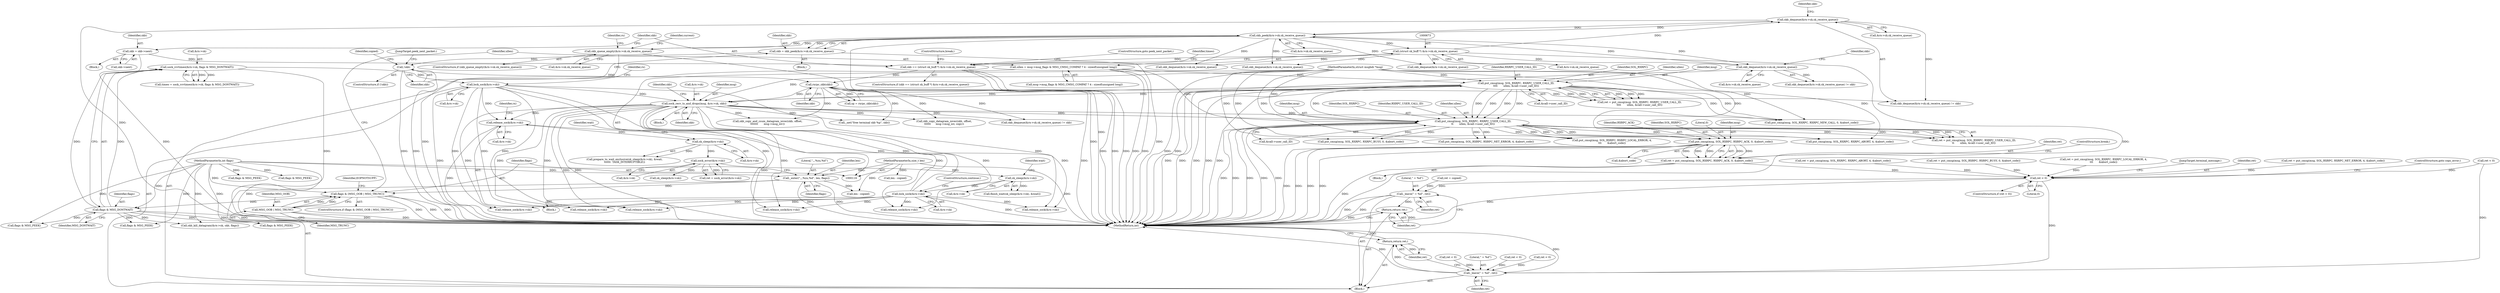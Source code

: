 digraph "0_linux_f3d3342602f8bcbf37d7c46641cb9bca7618eb1c_29@pointer" {
"1000797" [label="(Call,put_cmsg(msg, SOL_RXRPC, RXRPC_ACK, 0, &abort_code))"];
"1000766" [label="(Call,put_cmsg(msg, SOL_RXRPC, RXRPC_USER_CALL_ID,\n\t\t       ullen, &call->user_call_ID))"];
"1000435" [label="(Call,sock_recv_ts_and_drops(msg, &rx->sk, skb))"];
"1000469" [label="(Call,put_cmsg(msg, SOL_RXRPC, RXRPC_USER_CALL_ID,\n\t\t\t\t       ullen, &call->user_call_ID))"];
"1000119" [label="(MethodParameterIn,struct msghdr *msg)"];
"1000165" [label="(Call,ullen = msg->msg_flags & MSG_CMSG_COMPAT ? 4 : sizeof(unsigned long))"];
"1000304" [label="(Call,lock_sock(&rx->sk))"];
"1000297" [label="(Call,sk_sleep(&rx->sk))"];
"1000271" [label="(Call,sock_error(&rx->sk))"];
"1000261" [label="(Call,sk_sleep(&rx->sk))"];
"1000255" [label="(Call,release_sock(&rx->sk))"];
"1000191" [label="(Call,lock_sock(&rx->sk))"];
"1000178" [label="(Call,sock_rcvtimeo(&rx->sk, flags & MSG_DONTWAIT))"];
"1000183" [label="(Call,flags & MSG_DONTWAIT)"];
"1000157" [label="(Call,flags & (MSG_OOB | MSG_TRUNC))"];
"1000152" [label="(Call,_enter(\",,,%zu,%d\", len, flags))"];
"1000120" [label="(MethodParameterIn,size_t len)"];
"1000121" [label="(MethodParameterIn,int flags)"];
"1000159" [label="(Call,MSG_OOB | MSG_TRUNC)"];
"1000313" [label="(Call,rxrpc_skb(skb))"];
"1000239" [label="(Call,!skb)"];
"1000229" [label="(Call,skb = skb_peek(&rx->sk.sk_receive_queue))"];
"1000231" [label="(Call,skb_peek(&rx->sk.sk_receive_queue))"];
"1000355" [label="(Call,skb_dequeue(&rx->sk.sk_receive_queue))"];
"1000672" [label="(Call,(struct sk_buff *) &rx->sk.sk_receive_queue)"];
"1000686" [label="(Call,skb_dequeue(&rx->sk.sk_receive_queue))"];
"1000280" [label="(Call,skb_queue_empty(&rx->sk.sk_receive_queue))"];
"1000670" [label="(Call,skb == (struct sk_buff *) &rx->sk.sk_receive_queue)"];
"1000664" [label="(Call,skb = skb->next)"];
"1000795" [label="(Call,ret = put_cmsg(msg, SOL_RXRPC, RXRPC_ACK, 0, &abort_code))"];
"1000878" [label="(Call,ret < 0)"];
"1000931" [label="(Call,_leave(\" = %d\", ret))"];
"1000934" [label="(Return,return ret;)"];
"1000950" [label="(Call,_leave(\" = %d\", ret))"];
"1000953" [label="(Return,return ret;)"];
"1000305" [label="(Call,&rx->sk)"];
"1000177" [label="(Identifier,timeo)"];
"1000230" [label="(Identifier,skb)"];
"1000822" [label="(Call,ret = put_cmsg(msg, SOL_RXRPC, RXRPC_ABORT, 4, &abort_code))"];
"1000920" [label="(Call,release_sock(&rx->sk))"];
"1000153" [label="(Literal,\",,,%zu,%d\")"];
"1000469" [label="(Call,put_cmsg(msg, SOL_RXRPC, RXRPC_USER_CALL_ID,\n\t\t\t\t       ullen, &call->user_call_ID))"];
"1000467" [label="(Call,ret = put_cmsg(msg, SOL_RXRPC, RXRPC_USER_CALL_ID,\n\t\t\t\t       ullen, &call->user_call_ID))"];
"1000472" [label="(Identifier,RXRPC_USER_CALL_ID)"];
"1000556" [label="(Call,ret < 0)"];
"1000400" [label="(Block,)"];
"1000154" [label="(Identifier,len)"];
"1000354" [label="(Call,skb_dequeue(&rx->sk.sk_receive_queue) != skb)"];
"1000217" [label="(Call,release_sock(&rx->sk))"];
"1000240" [label="(Identifier,skb)"];
"1000766" [label="(Call,put_cmsg(msg, SOL_RXRPC, RXRPC_USER_CALL_ID,\n\t\t       ullen, &call->user_call_ID))"];
"1000800" [label="(Identifier,RXRPC_ACK)"];
"1000304" [label="(Call,lock_sock(&rx->sk))"];
"1000806" [label="(Call,ret = put_cmsg(msg, SOL_RXRPC, RXRPC_BUSY, 0, &abort_code))"];
"1000471" [label="(Identifier,SOL_RXRPC)"];
"1000232" [label="(Call,&rx->sk.sk_receive_queue)"];
"1000799" [label="(Identifier,SOL_RXRPC)"];
"1000864" [label="(Call,ret = put_cmsg(msg, SOL_RXRPC, RXRPC_LOCAL_ERROR, 4,\n\t\t\t       &abort_code))"];
"1000866" [label="(Call,put_cmsg(msg, SOL_RXRPC, RXRPC_LOCAL_ERROR, 4,\n\t\t\t       &abort_code))"];
"1000520" [label="(Call,len - copied)"];
"1000445" [label="(Identifier,skb)"];
"1000281" [label="(Call,&rx->sk.sk_receive_queue)"];
"1000674" [label="(Call,&rx->sk.sk_receive_queue)"];
"1000666" [label="(Call,skb->next)"];
"1000671" [label="(Identifier,skb)"];
"1000255" [label="(Call,release_sock(&rx->sk))"];
"1000796" [label="(Identifier,ret)"];
"1000958" [label="(Call,release_sock(&rx->sk))"];
"1000686" [label="(Call,skb_dequeue(&rx->sk.sk_receive_queue))"];
"1000543" [label="(Call,skb_copy_and_csum_datagram_iovec(skb, offset,\n\t\t\t\t\t\t\t       msg->msg_iov))"];
"1000269" [label="(Call,ret = sock_error(&rx->sk))"];
"1000473" [label="(Identifier,ullen)"];
"1000624" [label="(Call,skb_dequeue(&rx->sk.sk_receive_queue))"];
"1000732" [label="(Call,put_cmsg(msg, SOL_RXRPC, RXRPC_NEW_CALL, 0, &abort_code))"];
"1000184" [label="(Identifier,flags)"];
"1000802" [label="(Call,&abort_code)"];
"1000383" [label="(Call,release_sock(&rx->sk))"];
"1000901" [label="(Call,_net(\"free terminal skb %p\", skb))"];
"1000672" [label="(Call,(struct sk_buff *) &rx->sk.sk_receive_queue)"];
"1000951" [label="(Literal,\" = %d\")"];
"1000272" [label="(Call,&rx->sk)"];
"1000229" [label="(Call,skb = skb_peek(&rx->sk.sk_receive_queue))"];
"1000156" [label="(ControlStructure,if (flags & (MSG_OOB | MSG_TRUNC)))"];
"1000658" [label="(Call,flags & MSG_PEEK)"];
"1000572" [label="(Call,flags & MSG_PEEK)"];
"1000262" [label="(Call,&rx->sk)"];
"1000183" [label="(Call,flags & MSG_DONTWAIT)"];
"1000801" [label="(Literal,0)"];
"1000241" [label="(Block,)"];
"1000882" [label="(JumpTarget,terminal_message:)"];
"1000935" [label="(Identifier,ret)"];
"1000687" [label="(Call,&rx->sk.sk_receive_queue)"];
"1000271" [label="(Call,sock_error(&rx->sk))"];
"1000303" [label="(Identifier,wait)"];
"1000192" [label="(Call,&rx->sk)"];
"1000314" [label="(Identifier,skb)"];
"1000165" [label="(Call,ullen = msg->msg_flags & MSG_CMSG_COMPAT ? 4 : sizeof(unsigned long))"];
"1000166" [label="(Identifier,ullen)"];
"1000310" [label="(JumpTarget,peek_next_packet:)"];
"1000932" [label="(Literal,\" = %d\")"];
"1000670" [label="(Call,skb == (struct sk_buff *) &rx->sk.sk_receive_queue)"];
"1000879" [label="(Identifier,ret)"];
"1000280" [label="(Call,skb_queue_empty(&rx->sk.sk_receive_queue))"];
"1000296" [label="(Call,finish_wait(sk_sleep(&rx->sk), &wait))"];
"1000532" [label="(Call,skb_copy_datagram_iovec(skb, offset,\n\t\t\t\t\t\t      msg->msg_iov, copy))"];
"1000665" [label="(Identifier,skb)"];
"1000953" [label="(Return,return ret;)"];
"1000264" [label="(Identifier,rx)"];
"1000158" [label="(Identifier,flags)"];
"1000700" [label="(Call,release_sock(&rx->sk))"];
"1000161" [label="(Identifier,MSG_TRUNC)"];
"1000952" [label="(Identifier,ret)"];
"1000231" [label="(Call,skb_peek(&rx->sk.sk_receive_queue))"];
"1000939" [label="(Call,release_sock(&rx->sk))"];
"1000610" [label="(Call,ret = copied)"];
"1000309" [label="(ControlStructure,continue;)"];
"1000746" [label="(Call,flags & MSG_PEEK)"];
"1000119" [label="(MethodParameterIn,struct msghdr *msg)"];
"1001010" [label="(MethodReturn,int)"];
"1000768" [label="(Identifier,SOL_RXRPC)"];
"1000152" [label="(Call,_enter(\",,,%zu,%d\", len, flags))"];
"1000202" [label="(Identifier,rx)"];
"1000474" [label="(Call,&call->user_call_ID)"];
"1000185" [label="(Identifier,MSG_DONTWAIT)"];
"1000877" [label="(ControlStructure,if (ret < 0))"];
"1000824" [label="(Call,put_cmsg(msg, SOL_RXRPC, RXRPC_ABORT, 4, &abort_code))"];
"1000159" [label="(Call,MSG_OOB | MSG_TRUNC)"];
"1000897" [label="(Call,flags & MSG_PEEK)"];
"1000752" [label="(Call,skb_dequeue(&rx->sk.sk_receive_queue))"];
"1000297" [label="(Call,sk_sleep(&rx->sk))"];
"1000470" [label="(Identifier,msg)"];
"1000950" [label="(Call,_leave(\" = %d\", ret))"];
"1000267" [label="(Identifier,wait)"];
"1000616" [label="(Call,flags & MSG_PEEK)"];
"1000279" [label="(ControlStructure,if (skb_queue_empty(&rx->sk.sk_receive_queue)))"];
"1000311" [label="(Call,sp = rxrpc_skb(skb))"];
"1000437" [label="(Call,&rx->sk)"];
"1000191" [label="(Call,lock_sock(&rx->sk))"];
"1000121" [label="(MethodParameterIn,int flags)"];
"1000664" [label="(Call,skb = skb->next)"];
"1000120" [label="(MethodParameterIn,size_t len)"];
"1000906" [label="(Call,skb_dequeue(&rx->sk.sk_receive_queue))"];
"1000256" [label="(Call,&rx->sk)"];
"1000680" [label="(ControlStructure,break;)"];
"1000934" [label="(Return,return ret;)"];
"1000160" [label="(Identifier,MSG_OOB)"];
"1000157" [label="(Call,flags & (MSG_OOB | MSG_TRUNC))"];
"1000239" [label="(Call,!skb)"];
"1000238" [label="(ControlStructure,if (!skb))"];
"1000356" [label="(Call,&rx->sk.sk_receive_queue)"];
"1000362" [label="(Identifier,skb)"];
"1000167" [label="(Call,msg->msg_flags & MSG_CMSG_COMPAT ? 4 : sizeof(unsigned long))"];
"1000764" [label="(Call,ret = put_cmsg(msg, SOL_RXRPC, RXRPC_USER_CALL_ID,\n\t\t       ullen, &call->user_call_ID))"];
"1000776" [label="(Call,ret < 0)"];
"1000178" [label="(Call,sock_rcvtimeo(&rx->sk, flags & MSG_DONTWAIT))"];
"1000661" [label="(Block,)"];
"1000771" [label="(Call,&call->user_call_ID)"];
"1000155" [label="(Identifier,flags)"];
"1000290" [label="(Identifier,current)"];
"1000878" [label="(Call,ret < 0)"];
"1000751" [label="(Call,skb_dequeue(&rx->sk.sk_receive_queue) != skb)"];
"1000479" [label="(Call,ret < 0)"];
"1000669" [label="(ControlStructure,if (skb == (struct sk_buff *) &rx->sk.sk_receive_queue))"];
"1000931" [label="(Call,_leave(\" = %d\", ret))"];
"1000769" [label="(Identifier,RXRPC_USER_CALL_ID)"];
"1000954" [label="(Identifier,ret)"];
"1000176" [label="(Call,timeo = sock_rcvtimeo(&rx->sk, flags & MSG_DONTWAIT))"];
"1000261" [label="(Call,sk_sleep(&rx->sk))"];
"1000244" [label="(Identifier,copied)"];
"1000770" [label="(Identifier,ullen)"];
"1000436" [label="(Identifier,msg)"];
"1000740" [label="(Call,ret < 0)"];
"1000969" [label="(Call,skb_kill_datagram(&rx->sk, skb, flags))"];
"1000933" [label="(Identifier,ret)"];
"1000313" [label="(Call,rxrpc_skb(skb))"];
"1000298" [label="(Call,&rx->sk)"];
"1000685" [label="(Call,skb_dequeue(&rx->sk.sk_receive_queue) != skb)"];
"1000681" [label="(ControlStructure,goto peek_next_packet;)"];
"1000791" [label="(Block,)"];
"1000797" [label="(Call,put_cmsg(msg, SOL_RXRPC, RXRPC_ACK, 0, &abort_code))"];
"1000804" [label="(ControlStructure,break;)"];
"1000179" [label="(Call,&rx->sk)"];
"1000441" [label="(Identifier,skb)"];
"1000260" [label="(Call,prepare_to_wait_exclusive(sk_sleep(&rx->sk), &wait,\n\t\t\t\t\t\t  TASK_INTERRUPTIBLE))"];
"1000300" [label="(Identifier,rx)"];
"1000843" [label="(Call,ret = put_cmsg(msg, SOL_RXRPC, RXRPC_NET_ERROR, 4, &abort_code))"];
"1000164" [label="(Identifier,EOPNOTSUPP)"];
"1000881" [label="(ControlStructure,goto copy_error;)"];
"1000435" [label="(Call,sock_recv_ts_and_drops(msg, &rx->sk, skb))"];
"1000795" [label="(Call,ret = put_cmsg(msg, SOL_RXRPC, RXRPC_ACK, 0, &abort_code))"];
"1000808" [label="(Call,put_cmsg(msg, SOL_RXRPC, RXRPC_BUSY, 0, &abort_code))"];
"1000845" [label="(Call,put_cmsg(msg, SOL_RXRPC, RXRPC_NET_ERROR, 4, &abort_code))"];
"1000355" [label="(Call,skb_dequeue(&rx->sk.sk_receive_queue))"];
"1000197" [label="(Block,)"];
"1000693" [label="(Identifier,skb)"];
"1000988" [label="(Call,sk_sleep(&rx->sk))"];
"1000515" [label="(Call,len - copied)"];
"1000880" [label="(Literal,0)"];
"1000767" [label="(Identifier,msg)"];
"1000122" [label="(Block,)"];
"1000798" [label="(Identifier,msg)"];
"1000797" -> "1000795"  [label="AST: "];
"1000797" -> "1000802"  [label="CFG: "];
"1000798" -> "1000797"  [label="AST: "];
"1000799" -> "1000797"  [label="AST: "];
"1000800" -> "1000797"  [label="AST: "];
"1000801" -> "1000797"  [label="AST: "];
"1000802" -> "1000797"  [label="AST: "];
"1000795" -> "1000797"  [label="CFG: "];
"1000797" -> "1001010"  [label="DDG: "];
"1000797" -> "1001010"  [label="DDG: "];
"1000797" -> "1001010"  [label="DDG: "];
"1000797" -> "1001010"  [label="DDG: "];
"1000797" -> "1000795"  [label="DDG: "];
"1000797" -> "1000795"  [label="DDG: "];
"1000797" -> "1000795"  [label="DDG: "];
"1000797" -> "1000795"  [label="DDG: "];
"1000797" -> "1000795"  [label="DDG: "];
"1000766" -> "1000797"  [label="DDG: "];
"1000766" -> "1000797"  [label="DDG: "];
"1000119" -> "1000797"  [label="DDG: "];
"1000766" -> "1000764"  [label="AST: "];
"1000766" -> "1000771"  [label="CFG: "];
"1000767" -> "1000766"  [label="AST: "];
"1000768" -> "1000766"  [label="AST: "];
"1000769" -> "1000766"  [label="AST: "];
"1000770" -> "1000766"  [label="AST: "];
"1000771" -> "1000766"  [label="AST: "];
"1000764" -> "1000766"  [label="CFG: "];
"1000766" -> "1001010"  [label="DDG: "];
"1000766" -> "1001010"  [label="DDG: "];
"1000766" -> "1001010"  [label="DDG: "];
"1000766" -> "1001010"  [label="DDG: "];
"1000766" -> "1001010"  [label="DDG: "];
"1000766" -> "1000764"  [label="DDG: "];
"1000766" -> "1000764"  [label="DDG: "];
"1000766" -> "1000764"  [label="DDG: "];
"1000766" -> "1000764"  [label="DDG: "];
"1000766" -> "1000764"  [label="DDG: "];
"1000435" -> "1000766"  [label="DDG: "];
"1000469" -> "1000766"  [label="DDG: "];
"1000469" -> "1000766"  [label="DDG: "];
"1000469" -> "1000766"  [label="DDG: "];
"1000469" -> "1000766"  [label="DDG: "];
"1000469" -> "1000766"  [label="DDG: "];
"1000119" -> "1000766"  [label="DDG: "];
"1000165" -> "1000766"  [label="DDG: "];
"1000766" -> "1000808"  [label="DDG: "];
"1000766" -> "1000808"  [label="DDG: "];
"1000766" -> "1000824"  [label="DDG: "];
"1000766" -> "1000824"  [label="DDG: "];
"1000766" -> "1000845"  [label="DDG: "];
"1000766" -> "1000845"  [label="DDG: "];
"1000766" -> "1000866"  [label="DDG: "];
"1000766" -> "1000866"  [label="DDG: "];
"1000435" -> "1000400"  [label="AST: "];
"1000435" -> "1000441"  [label="CFG: "];
"1000436" -> "1000435"  [label="AST: "];
"1000437" -> "1000435"  [label="AST: "];
"1000441" -> "1000435"  [label="AST: "];
"1000445" -> "1000435"  [label="CFG: "];
"1000435" -> "1001010"  [label="DDG: "];
"1000435" -> "1001010"  [label="DDG: "];
"1000435" -> "1001010"  [label="DDG: "];
"1000435" -> "1000217"  [label="DDG: "];
"1000435" -> "1000255"  [label="DDG: "];
"1000435" -> "1000383"  [label="DDG: "];
"1000469" -> "1000435"  [label="DDG: "];
"1000119" -> "1000435"  [label="DDG: "];
"1000304" -> "1000435"  [label="DDG: "];
"1000191" -> "1000435"  [label="DDG: "];
"1000313" -> "1000435"  [label="DDG: "];
"1000435" -> "1000469"  [label="DDG: "];
"1000435" -> "1000532"  [label="DDG: "];
"1000435" -> "1000543"  [label="DDG: "];
"1000435" -> "1000700"  [label="DDG: "];
"1000435" -> "1000732"  [label="DDG: "];
"1000435" -> "1000751"  [label="DDG: "];
"1000435" -> "1000901"  [label="DDG: "];
"1000435" -> "1000920"  [label="DDG: "];
"1000435" -> "1000939"  [label="DDG: "];
"1000435" -> "1000958"  [label="DDG: "];
"1000469" -> "1000467"  [label="AST: "];
"1000469" -> "1000474"  [label="CFG: "];
"1000470" -> "1000469"  [label="AST: "];
"1000471" -> "1000469"  [label="AST: "];
"1000472" -> "1000469"  [label="AST: "];
"1000473" -> "1000469"  [label="AST: "];
"1000474" -> "1000469"  [label="AST: "];
"1000467" -> "1000469"  [label="CFG: "];
"1000469" -> "1001010"  [label="DDG: "];
"1000469" -> "1001010"  [label="DDG: "];
"1000469" -> "1001010"  [label="DDG: "];
"1000469" -> "1001010"  [label="DDG: "];
"1000469" -> "1001010"  [label="DDG: "];
"1000469" -> "1000467"  [label="DDG: "];
"1000469" -> "1000467"  [label="DDG: "];
"1000469" -> "1000467"  [label="DDG: "];
"1000469" -> "1000467"  [label="DDG: "];
"1000469" -> "1000467"  [label="DDG: "];
"1000119" -> "1000469"  [label="DDG: "];
"1000165" -> "1000469"  [label="DDG: "];
"1000469" -> "1000732"  [label="DDG: "];
"1000469" -> "1000732"  [label="DDG: "];
"1000119" -> "1000116"  [label="AST: "];
"1000119" -> "1001010"  [label="DDG: "];
"1000119" -> "1000732"  [label="DDG: "];
"1000119" -> "1000808"  [label="DDG: "];
"1000119" -> "1000824"  [label="DDG: "];
"1000119" -> "1000845"  [label="DDG: "];
"1000119" -> "1000866"  [label="DDG: "];
"1000165" -> "1000122"  [label="AST: "];
"1000165" -> "1000167"  [label="CFG: "];
"1000166" -> "1000165"  [label="AST: "];
"1000167" -> "1000165"  [label="AST: "];
"1000177" -> "1000165"  [label="CFG: "];
"1000165" -> "1001010"  [label="DDG: "];
"1000165" -> "1001010"  [label="DDG: "];
"1000304" -> "1000241"  [label="AST: "];
"1000304" -> "1000305"  [label="CFG: "];
"1000305" -> "1000304"  [label="AST: "];
"1000309" -> "1000304"  [label="CFG: "];
"1000304" -> "1001010"  [label="DDG: "];
"1000304" -> "1000217"  [label="DDG: "];
"1000304" -> "1000255"  [label="DDG: "];
"1000297" -> "1000304"  [label="DDG: "];
"1000304" -> "1000383"  [label="DDG: "];
"1000304" -> "1000700"  [label="DDG: "];
"1000304" -> "1000920"  [label="DDG: "];
"1000304" -> "1000939"  [label="DDG: "];
"1000304" -> "1000958"  [label="DDG: "];
"1000297" -> "1000296"  [label="AST: "];
"1000297" -> "1000298"  [label="CFG: "];
"1000298" -> "1000297"  [label="AST: "];
"1000303" -> "1000297"  [label="CFG: "];
"1000297" -> "1000296"  [label="DDG: "];
"1000271" -> "1000297"  [label="DDG: "];
"1000271" -> "1000269"  [label="AST: "];
"1000271" -> "1000272"  [label="CFG: "];
"1000272" -> "1000271"  [label="AST: "];
"1000269" -> "1000271"  [label="CFG: "];
"1000271" -> "1000269"  [label="DDG: "];
"1000261" -> "1000271"  [label="DDG: "];
"1000271" -> "1000988"  [label="DDG: "];
"1000261" -> "1000260"  [label="AST: "];
"1000261" -> "1000262"  [label="CFG: "];
"1000262" -> "1000261"  [label="AST: "];
"1000267" -> "1000261"  [label="CFG: "];
"1000261" -> "1000260"  [label="DDG: "];
"1000255" -> "1000261"  [label="DDG: "];
"1000255" -> "1000241"  [label="AST: "];
"1000255" -> "1000256"  [label="CFG: "];
"1000256" -> "1000255"  [label="AST: "];
"1000264" -> "1000255"  [label="CFG: "];
"1000255" -> "1001010"  [label="DDG: "];
"1000191" -> "1000255"  [label="DDG: "];
"1000191" -> "1000122"  [label="AST: "];
"1000191" -> "1000192"  [label="CFG: "];
"1000192" -> "1000191"  [label="AST: "];
"1000202" -> "1000191"  [label="CFG: "];
"1000191" -> "1001010"  [label="DDG: "];
"1000178" -> "1000191"  [label="DDG: "];
"1000191" -> "1000217"  [label="DDG: "];
"1000191" -> "1000383"  [label="DDG: "];
"1000191" -> "1000700"  [label="DDG: "];
"1000191" -> "1000920"  [label="DDG: "];
"1000191" -> "1000939"  [label="DDG: "];
"1000191" -> "1000958"  [label="DDG: "];
"1000178" -> "1000176"  [label="AST: "];
"1000178" -> "1000183"  [label="CFG: "];
"1000179" -> "1000178"  [label="AST: "];
"1000183" -> "1000178"  [label="AST: "];
"1000176" -> "1000178"  [label="CFG: "];
"1000178" -> "1001010"  [label="DDG: "];
"1000178" -> "1000176"  [label="DDG: "];
"1000178" -> "1000176"  [label="DDG: "];
"1000183" -> "1000178"  [label="DDG: "];
"1000183" -> "1000178"  [label="DDG: "];
"1000183" -> "1000185"  [label="CFG: "];
"1000184" -> "1000183"  [label="AST: "];
"1000185" -> "1000183"  [label="AST: "];
"1000183" -> "1001010"  [label="DDG: "];
"1000183" -> "1001010"  [label="DDG: "];
"1000157" -> "1000183"  [label="DDG: "];
"1000121" -> "1000183"  [label="DDG: "];
"1000183" -> "1000572"  [label="DDG: "];
"1000183" -> "1000746"  [label="DDG: "];
"1000183" -> "1000897"  [label="DDG: "];
"1000183" -> "1000969"  [label="DDG: "];
"1000157" -> "1000156"  [label="AST: "];
"1000157" -> "1000159"  [label="CFG: "];
"1000158" -> "1000157"  [label="AST: "];
"1000159" -> "1000157"  [label="AST: "];
"1000164" -> "1000157"  [label="CFG: "];
"1000166" -> "1000157"  [label="CFG: "];
"1000157" -> "1001010"  [label="DDG: "];
"1000157" -> "1001010"  [label="DDG: "];
"1000157" -> "1001010"  [label="DDG: "];
"1000152" -> "1000157"  [label="DDG: "];
"1000121" -> "1000157"  [label="DDG: "];
"1000159" -> "1000157"  [label="DDG: "];
"1000159" -> "1000157"  [label="DDG: "];
"1000152" -> "1000122"  [label="AST: "];
"1000152" -> "1000155"  [label="CFG: "];
"1000153" -> "1000152"  [label="AST: "];
"1000154" -> "1000152"  [label="AST: "];
"1000155" -> "1000152"  [label="AST: "];
"1000158" -> "1000152"  [label="CFG: "];
"1000152" -> "1001010"  [label="DDG: "];
"1000152" -> "1001010"  [label="DDG: "];
"1000120" -> "1000152"  [label="DDG: "];
"1000121" -> "1000152"  [label="DDG: "];
"1000152" -> "1000515"  [label="DDG: "];
"1000120" -> "1000116"  [label="AST: "];
"1000120" -> "1001010"  [label="DDG: "];
"1000120" -> "1000515"  [label="DDG: "];
"1000120" -> "1000520"  [label="DDG: "];
"1000121" -> "1000116"  [label="AST: "];
"1000121" -> "1001010"  [label="DDG: "];
"1000121" -> "1000572"  [label="DDG: "];
"1000121" -> "1000616"  [label="DDG: "];
"1000121" -> "1000658"  [label="DDG: "];
"1000121" -> "1000746"  [label="DDG: "];
"1000121" -> "1000897"  [label="DDG: "];
"1000121" -> "1000969"  [label="DDG: "];
"1000159" -> "1000161"  [label="CFG: "];
"1000160" -> "1000159"  [label="AST: "];
"1000161" -> "1000159"  [label="AST: "];
"1000159" -> "1001010"  [label="DDG: "];
"1000159" -> "1001010"  [label="DDG: "];
"1000313" -> "1000311"  [label="AST: "];
"1000313" -> "1000314"  [label="CFG: "];
"1000314" -> "1000313"  [label="AST: "];
"1000311" -> "1000313"  [label="CFG: "];
"1000313" -> "1001010"  [label="DDG: "];
"1000313" -> "1000311"  [label="DDG: "];
"1000239" -> "1000313"  [label="DDG: "];
"1000670" -> "1000313"  [label="DDG: "];
"1000313" -> "1000354"  [label="DDG: "];
"1000313" -> "1000532"  [label="DDG: "];
"1000313" -> "1000543"  [label="DDG: "];
"1000313" -> "1000751"  [label="DDG: "];
"1000313" -> "1000901"  [label="DDG: "];
"1000239" -> "1000238"  [label="AST: "];
"1000239" -> "1000240"  [label="CFG: "];
"1000240" -> "1000239"  [label="AST: "];
"1000244" -> "1000239"  [label="CFG: "];
"1000310" -> "1000239"  [label="CFG: "];
"1000239" -> "1001010"  [label="DDG: "];
"1000239" -> "1001010"  [label="DDG: "];
"1000229" -> "1000239"  [label="DDG: "];
"1000229" -> "1000197"  [label="AST: "];
"1000229" -> "1000231"  [label="CFG: "];
"1000230" -> "1000229"  [label="AST: "];
"1000231" -> "1000229"  [label="AST: "];
"1000240" -> "1000229"  [label="CFG: "];
"1000229" -> "1001010"  [label="DDG: "];
"1000231" -> "1000229"  [label="DDG: "];
"1000231" -> "1000232"  [label="CFG: "];
"1000232" -> "1000231"  [label="AST: "];
"1000231" -> "1001010"  [label="DDG: "];
"1000355" -> "1000231"  [label="DDG: "];
"1000686" -> "1000231"  [label="DDG: "];
"1000280" -> "1000231"  [label="DDG: "];
"1000231" -> "1000280"  [label="DDG: "];
"1000231" -> "1000355"  [label="DDG: "];
"1000231" -> "1000624"  [label="DDG: "];
"1000231" -> "1000672"  [label="DDG: "];
"1000231" -> "1000686"  [label="DDG: "];
"1000231" -> "1000752"  [label="DDG: "];
"1000231" -> "1000906"  [label="DDG: "];
"1000355" -> "1000354"  [label="AST: "];
"1000355" -> "1000356"  [label="CFG: "];
"1000356" -> "1000355"  [label="AST: "];
"1000362" -> "1000355"  [label="CFG: "];
"1000355" -> "1001010"  [label="DDG: "];
"1000355" -> "1000354"  [label="DDG: "];
"1000672" -> "1000355"  [label="DDG: "];
"1000672" -> "1000670"  [label="AST: "];
"1000672" -> "1000674"  [label="CFG: "];
"1000673" -> "1000672"  [label="AST: "];
"1000674" -> "1000672"  [label="AST: "];
"1000670" -> "1000672"  [label="CFG: "];
"1000672" -> "1001010"  [label="DDG: "];
"1000672" -> "1000624"  [label="DDG: "];
"1000672" -> "1000670"  [label="DDG: "];
"1000672" -> "1000686"  [label="DDG: "];
"1000672" -> "1000752"  [label="DDG: "];
"1000672" -> "1000906"  [label="DDG: "];
"1000686" -> "1000685"  [label="AST: "];
"1000686" -> "1000687"  [label="CFG: "];
"1000687" -> "1000686"  [label="AST: "];
"1000693" -> "1000686"  [label="CFG: "];
"1000686" -> "1001010"  [label="DDG: "];
"1000686" -> "1000685"  [label="DDG: "];
"1000280" -> "1000279"  [label="AST: "];
"1000280" -> "1000281"  [label="CFG: "];
"1000281" -> "1000280"  [label="AST: "];
"1000290" -> "1000280"  [label="CFG: "];
"1000300" -> "1000280"  [label="CFG: "];
"1000280" -> "1001010"  [label="DDG: "];
"1000280" -> "1001010"  [label="DDG: "];
"1000670" -> "1000669"  [label="AST: "];
"1000671" -> "1000670"  [label="AST: "];
"1000680" -> "1000670"  [label="CFG: "];
"1000681" -> "1000670"  [label="CFG: "];
"1000670" -> "1001010"  [label="DDG: "];
"1000670" -> "1001010"  [label="DDG: "];
"1000670" -> "1001010"  [label="DDG: "];
"1000664" -> "1000670"  [label="DDG: "];
"1000664" -> "1000661"  [label="AST: "];
"1000664" -> "1000666"  [label="CFG: "];
"1000665" -> "1000664"  [label="AST: "];
"1000666" -> "1000664"  [label="AST: "];
"1000671" -> "1000664"  [label="CFG: "];
"1000664" -> "1001010"  [label="DDG: "];
"1000795" -> "1000791"  [label="AST: "];
"1000796" -> "1000795"  [label="AST: "];
"1000804" -> "1000795"  [label="CFG: "];
"1000795" -> "1001010"  [label="DDG: "];
"1000795" -> "1000878"  [label="DDG: "];
"1000878" -> "1000877"  [label="AST: "];
"1000878" -> "1000880"  [label="CFG: "];
"1000879" -> "1000878"  [label="AST: "];
"1000880" -> "1000878"  [label="AST: "];
"1000881" -> "1000878"  [label="CFG: "];
"1000882" -> "1000878"  [label="CFG: "];
"1000878" -> "1001010"  [label="DDG: "];
"1000806" -> "1000878"  [label="DDG: "];
"1000864" -> "1000878"  [label="DDG: "];
"1000843" -> "1000878"  [label="DDG: "];
"1000822" -> "1000878"  [label="DDG: "];
"1000776" -> "1000878"  [label="DDG: "];
"1000878" -> "1000931"  [label="DDG: "];
"1000878" -> "1000950"  [label="DDG: "];
"1000931" -> "1000122"  [label="AST: "];
"1000931" -> "1000933"  [label="CFG: "];
"1000932" -> "1000931"  [label="AST: "];
"1000933" -> "1000931"  [label="AST: "];
"1000935" -> "1000931"  [label="CFG: "];
"1000931" -> "1001010"  [label="DDG: "];
"1000931" -> "1001010"  [label="DDG: "];
"1000610" -> "1000931"  [label="DDG: "];
"1000931" -> "1000934"  [label="DDG: "];
"1000934" -> "1000122"  [label="AST: "];
"1000934" -> "1000935"  [label="CFG: "];
"1000935" -> "1000934"  [label="AST: "];
"1001010" -> "1000934"  [label="CFG: "];
"1000934" -> "1001010"  [label="DDG: "];
"1000935" -> "1000934"  [label="DDG: "];
"1000950" -> "1000122"  [label="AST: "];
"1000950" -> "1000952"  [label="CFG: "];
"1000951" -> "1000950"  [label="AST: "];
"1000952" -> "1000950"  [label="AST: "];
"1000954" -> "1000950"  [label="CFG: "];
"1000950" -> "1001010"  [label="DDG: "];
"1000950" -> "1001010"  [label="DDG: "];
"1000556" -> "1000950"  [label="DDG: "];
"1000776" -> "1000950"  [label="DDG: "];
"1000479" -> "1000950"  [label="DDG: "];
"1000740" -> "1000950"  [label="DDG: "];
"1000950" -> "1000953"  [label="DDG: "];
"1000953" -> "1000122"  [label="AST: "];
"1000953" -> "1000954"  [label="CFG: "];
"1000954" -> "1000953"  [label="AST: "];
"1001010" -> "1000953"  [label="CFG: "];
"1000953" -> "1001010"  [label="DDG: "];
"1000954" -> "1000953"  [label="DDG: "];
}
